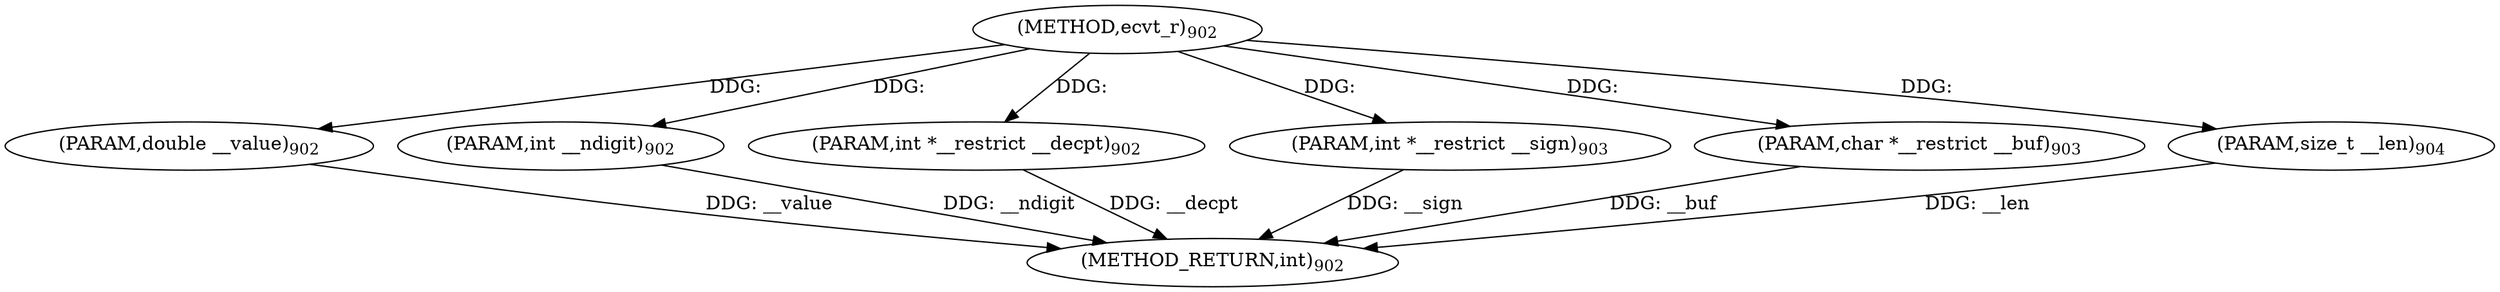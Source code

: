 digraph "ecvt_r" {  
"21850" [label = <(METHOD,ecvt_r)<SUB>902</SUB>> ]
"21857" [label = <(METHOD_RETURN,int)<SUB>902</SUB>> ]
"21851" [label = <(PARAM,double __value)<SUB>902</SUB>> ]
"21852" [label = <(PARAM,int __ndigit)<SUB>902</SUB>> ]
"21853" [label = <(PARAM,int *__restrict __decpt)<SUB>902</SUB>> ]
"21854" [label = <(PARAM,int *__restrict __sign)<SUB>903</SUB>> ]
"21855" [label = <(PARAM,char *__restrict __buf)<SUB>903</SUB>> ]
"21856" [label = <(PARAM,size_t __len)<SUB>904</SUB>> ]
  "21851" -> "21857"  [ label = "DDG: __value"] 
  "21852" -> "21857"  [ label = "DDG: __ndigit"] 
  "21853" -> "21857"  [ label = "DDG: __decpt"] 
  "21854" -> "21857"  [ label = "DDG: __sign"] 
  "21855" -> "21857"  [ label = "DDG: __buf"] 
  "21856" -> "21857"  [ label = "DDG: __len"] 
  "21850" -> "21851"  [ label = "DDG: "] 
  "21850" -> "21852"  [ label = "DDG: "] 
  "21850" -> "21853"  [ label = "DDG: "] 
  "21850" -> "21854"  [ label = "DDG: "] 
  "21850" -> "21855"  [ label = "DDG: "] 
  "21850" -> "21856"  [ label = "DDG: "] 
}

